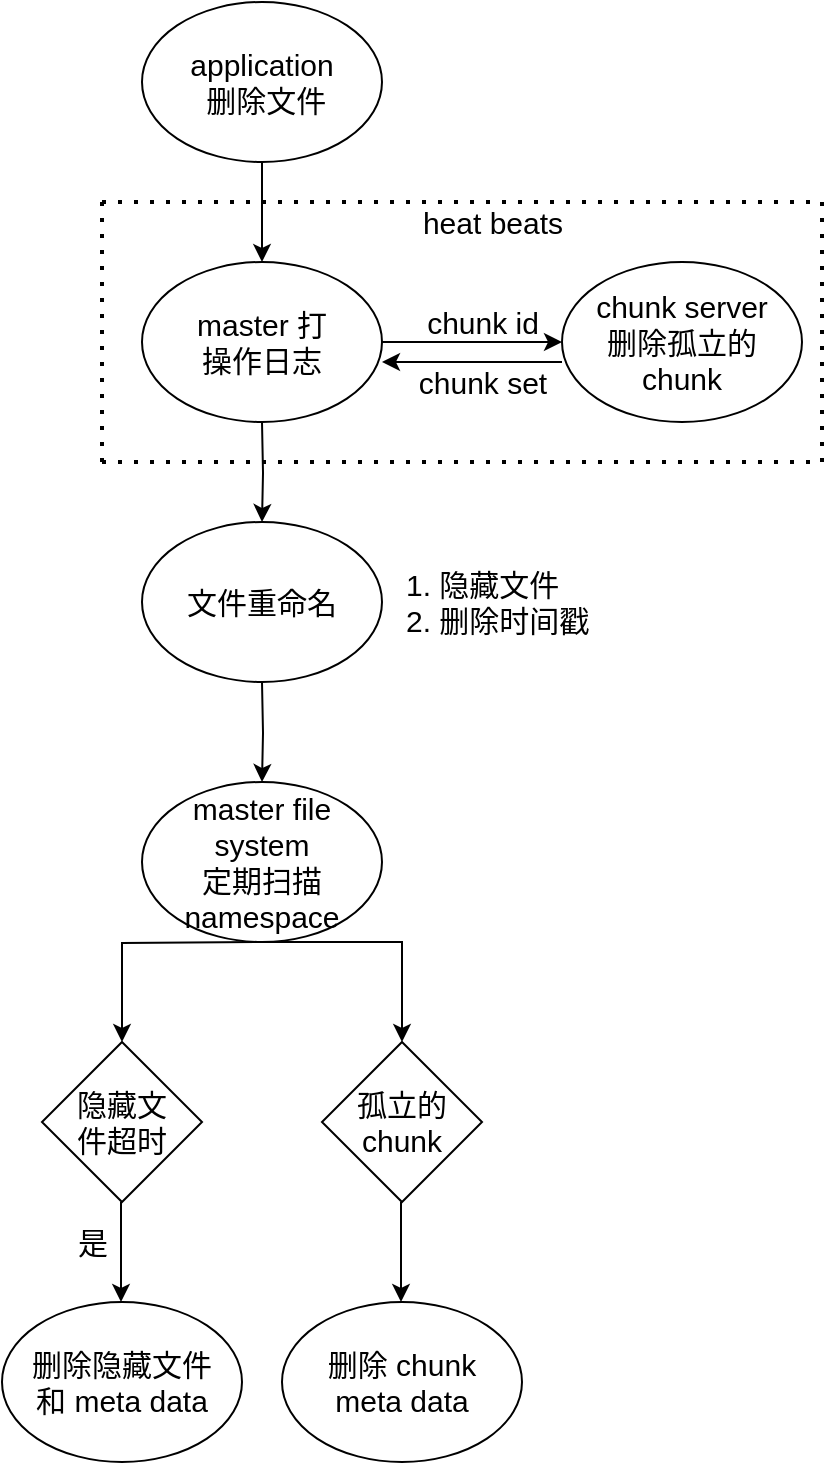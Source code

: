 <mxfile version="13.6.9" type="github">
  <diagram id="AAKAPAUA-LkE0o8C_zSf" name="Page-1">
    <mxGraphModel dx="813" dy="426" grid="1" gridSize="10" guides="1" tooltips="1" connect="1" arrows="1" fold="1" page="1" pageScale="1" pageWidth="827" pageHeight="1169" math="0" shadow="0">
      <root>
        <mxCell id="0" />
        <mxCell id="1" parent="0" />
        <mxCell id="dv_IoOrrz4k9TK9aDi6h-3" value="" style="edgeStyle=orthogonalEdgeStyle;rounded=0;orthogonalLoop=1;jettySize=auto;html=1;" edge="1" parent="1" source="dv_IoOrrz4k9TK9aDi6h-1" target="dv_IoOrrz4k9TK9aDi6h-2">
          <mxGeometry relative="1" as="geometry" />
        </mxCell>
        <mxCell id="dv_IoOrrz4k9TK9aDi6h-1" value="&lt;font style=&quot;font-size: 15px&quot;&gt;application&lt;br&gt;&amp;nbsp;删除文件&lt;/font&gt;" style="ellipse;whiteSpace=wrap;html=1;" vertex="1" parent="1">
          <mxGeometry x="220" y="50" width="120" height="80" as="geometry" />
        </mxCell>
        <mxCell id="dv_IoOrrz4k9TK9aDi6h-20" value="" style="edgeStyle=orthogonalEdgeStyle;rounded=0;orthogonalLoop=1;jettySize=auto;html=1;" edge="1" parent="1" source="dv_IoOrrz4k9TK9aDi6h-2" target="dv_IoOrrz4k9TK9aDi6h-19">
          <mxGeometry relative="1" as="geometry" />
        </mxCell>
        <mxCell id="dv_IoOrrz4k9TK9aDi6h-2" value="&lt;font style=&quot;font-size: 15px&quot;&gt;master 打&lt;br&gt;操作日志&lt;/font&gt;" style="ellipse;whiteSpace=wrap;html=1;" vertex="1" parent="1">
          <mxGeometry x="220" y="180" width="120" height="80" as="geometry" />
        </mxCell>
        <mxCell id="dv_IoOrrz4k9TK9aDi6h-4" value="" style="edgeStyle=orthogonalEdgeStyle;rounded=0;orthogonalLoop=1;jettySize=auto;html=1;" edge="1" parent="1" target="dv_IoOrrz4k9TK9aDi6h-5">
          <mxGeometry relative="1" as="geometry">
            <mxPoint x="280" y="260" as="sourcePoint" />
          </mxGeometry>
        </mxCell>
        <mxCell id="dv_IoOrrz4k9TK9aDi6h-5" value="&lt;font style=&quot;font-size: 15px&quot;&gt;文件重命名&lt;/font&gt;" style="ellipse;whiteSpace=wrap;html=1;" vertex="1" parent="1">
          <mxGeometry x="220" y="310" width="120" height="80" as="geometry" />
        </mxCell>
        <mxCell id="dv_IoOrrz4k9TK9aDi6h-6" value="&lt;font style=&quot;font-size: 15px&quot;&gt;1. 隐藏文件&lt;br&gt;2. 删除时间戳&lt;/font&gt;" style="text;html=1;align=left;verticalAlign=middle;resizable=0;points=[];autosize=1;" vertex="1" parent="1">
          <mxGeometry x="350" y="330" width="110" height="40" as="geometry" />
        </mxCell>
        <mxCell id="dv_IoOrrz4k9TK9aDi6h-7" value="" style="edgeStyle=orthogonalEdgeStyle;rounded=0;orthogonalLoop=1;jettySize=auto;html=1;" edge="1" parent="1" target="dv_IoOrrz4k9TK9aDi6h-8">
          <mxGeometry relative="1" as="geometry">
            <mxPoint x="280" y="390" as="sourcePoint" />
          </mxGeometry>
        </mxCell>
        <mxCell id="dv_IoOrrz4k9TK9aDi6h-8" value="&lt;span style=&quot;font-size: 15px&quot;&gt;master file system&lt;br&gt;定期扫描 namespace&lt;/span&gt;" style="ellipse;whiteSpace=wrap;html=1;" vertex="1" parent="1">
          <mxGeometry x="220" y="440" width="120" height="80" as="geometry" />
        </mxCell>
        <mxCell id="dv_IoOrrz4k9TK9aDi6h-9" value="&lt;font style=&quot;font-size: 15px&quot;&gt;隐藏文&lt;br&gt;件超时&lt;br&gt;&lt;/font&gt;" style="rhombus;whiteSpace=wrap;html=1;" vertex="1" parent="1">
          <mxGeometry x="170" y="570" width="80" height="80" as="geometry" />
        </mxCell>
        <mxCell id="dv_IoOrrz4k9TK9aDi6h-11" value="" style="edgeStyle=orthogonalEdgeStyle;rounded=0;orthogonalLoop=1;jettySize=auto;html=1;entryX=0.5;entryY=0;entryDx=0;entryDy=0;" edge="1" parent="1" target="dv_IoOrrz4k9TK9aDi6h-9">
          <mxGeometry relative="1" as="geometry">
            <mxPoint x="279.5" y="520" as="sourcePoint" />
            <mxPoint x="279.5" y="570" as="targetPoint" />
          </mxGeometry>
        </mxCell>
        <mxCell id="dv_IoOrrz4k9TK9aDi6h-12" value="" style="edgeStyle=orthogonalEdgeStyle;rounded=0;orthogonalLoop=1;jettySize=auto;html=1;" edge="1" parent="1">
          <mxGeometry relative="1" as="geometry">
            <mxPoint x="209.5" y="650" as="sourcePoint" />
            <mxPoint x="209.5" y="700" as="targetPoint" />
          </mxGeometry>
        </mxCell>
        <mxCell id="dv_IoOrrz4k9TK9aDi6h-13" value="&lt;font style=&quot;font-size: 15px&quot;&gt;是&lt;/font&gt;" style="text;html=1;align=center;verticalAlign=middle;resizable=0;points=[];autosize=1;" vertex="1" parent="1">
          <mxGeometry x="180" y="660" width="30" height="20" as="geometry" />
        </mxCell>
        <mxCell id="dv_IoOrrz4k9TK9aDi6h-14" value="&lt;span style=&quot;font-size: 15px&quot;&gt;删除隐藏文件&lt;br&gt;和 meta data&lt;/span&gt;" style="ellipse;whiteSpace=wrap;html=1;" vertex="1" parent="1">
          <mxGeometry x="150" y="700" width="120" height="80" as="geometry" />
        </mxCell>
        <mxCell id="dv_IoOrrz4k9TK9aDi6h-15" value="&lt;span style=&quot;font-size: 15px&quot;&gt;孤立的chunk&lt;/span&gt;" style="rhombus;whiteSpace=wrap;html=1;" vertex="1" parent="1">
          <mxGeometry x="310" y="570" width="80" height="80" as="geometry" />
        </mxCell>
        <mxCell id="dv_IoOrrz4k9TK9aDi6h-16" value="" style="edgeStyle=orthogonalEdgeStyle;rounded=0;orthogonalLoop=1;jettySize=auto;html=1;entryX=0.5;entryY=0;entryDx=0;entryDy=0;exitX=0.5;exitY=1;exitDx=0;exitDy=0;" edge="1" parent="1" target="dv_IoOrrz4k9TK9aDi6h-15">
          <mxGeometry relative="1" as="geometry">
            <mxPoint x="270" y="520" as="sourcePoint" />
            <mxPoint x="340" y="570" as="targetPoint" />
            <Array as="points">
              <mxPoint x="350" y="520" />
            </Array>
          </mxGeometry>
        </mxCell>
        <mxCell id="dv_IoOrrz4k9TK9aDi6h-17" value="" style="edgeStyle=orthogonalEdgeStyle;rounded=0;orthogonalLoop=1;jettySize=auto;html=1;" edge="1" parent="1">
          <mxGeometry relative="1" as="geometry">
            <mxPoint x="349.5" y="650" as="sourcePoint" />
            <mxPoint x="349.5" y="700" as="targetPoint" />
          </mxGeometry>
        </mxCell>
        <mxCell id="dv_IoOrrz4k9TK9aDi6h-18" value="&lt;span style=&quot;font-size: 15px&quot;&gt;删除 chunk &lt;br&gt;meta data&lt;/span&gt;" style="ellipse;whiteSpace=wrap;html=1;" vertex="1" parent="1">
          <mxGeometry x="290" y="700" width="120" height="80" as="geometry" />
        </mxCell>
        <mxCell id="dv_IoOrrz4k9TK9aDi6h-19" value="&lt;span style=&quot;font-size: 15px&quot;&gt;chunk server&lt;br&gt;删除孤立的 chunk&lt;br&gt;&lt;/span&gt;" style="ellipse;whiteSpace=wrap;html=1;" vertex="1" parent="1">
          <mxGeometry x="430" y="180" width="120" height="80" as="geometry" />
        </mxCell>
        <mxCell id="dv_IoOrrz4k9TK9aDi6h-21" value="" style="edgeStyle=orthogonalEdgeStyle;rounded=0;orthogonalLoop=1;jettySize=auto;html=1;" edge="1" parent="1">
          <mxGeometry relative="1" as="geometry">
            <mxPoint x="430" y="230" as="sourcePoint" />
            <mxPoint x="340" y="230" as="targetPoint" />
          </mxGeometry>
        </mxCell>
        <mxCell id="dv_IoOrrz4k9TK9aDi6h-22" value="&lt;font style=&quot;font-size: 15px&quot;&gt;heat beats&lt;/font&gt;" style="text;html=1;align=center;verticalAlign=middle;resizable=0;points=[];autosize=1;" vertex="1" parent="1">
          <mxGeometry x="350" y="150" width="90" height="20" as="geometry" />
        </mxCell>
        <mxCell id="dv_IoOrrz4k9TK9aDi6h-23" value="&lt;font style=&quot;font-size: 15px&quot;&gt;chunk set&lt;/font&gt;" style="text;html=1;align=center;verticalAlign=middle;resizable=0;points=[];autosize=1;" vertex="1" parent="1">
          <mxGeometry x="350" y="230" width="80" height="20" as="geometry" />
        </mxCell>
        <mxCell id="dv_IoOrrz4k9TK9aDi6h-24" value="&lt;font style=&quot;font-size: 15px&quot;&gt;chunk id&lt;/font&gt;" style="text;html=1;align=center;verticalAlign=middle;resizable=0;points=[];autosize=1;" vertex="1" parent="1">
          <mxGeometry x="355" y="200" width="70" height="20" as="geometry" />
        </mxCell>
        <mxCell id="dv_IoOrrz4k9TK9aDi6h-25" value="" style="endArrow=none;dashed=1;html=1;dashPattern=1 3;strokeWidth=2;" edge="1" parent="1">
          <mxGeometry width="50" height="50" relative="1" as="geometry">
            <mxPoint x="200" y="150" as="sourcePoint" />
            <mxPoint x="560" y="150" as="targetPoint" />
          </mxGeometry>
        </mxCell>
        <mxCell id="dv_IoOrrz4k9TK9aDi6h-26" value="" style="endArrow=none;dashed=1;html=1;dashPattern=1 3;strokeWidth=2;" edge="1" parent="1">
          <mxGeometry width="50" height="50" relative="1" as="geometry">
            <mxPoint x="200" y="280" as="sourcePoint" />
            <mxPoint x="560" y="280" as="targetPoint" />
          </mxGeometry>
        </mxCell>
        <mxCell id="dv_IoOrrz4k9TK9aDi6h-27" value="" style="endArrow=none;dashed=1;html=1;dashPattern=1 3;strokeWidth=2;" edge="1" parent="1">
          <mxGeometry width="50" height="50" relative="1" as="geometry">
            <mxPoint x="200" y="280" as="sourcePoint" />
            <mxPoint x="200" y="150" as="targetPoint" />
          </mxGeometry>
        </mxCell>
        <mxCell id="dv_IoOrrz4k9TK9aDi6h-28" value="" style="endArrow=none;dashed=1;html=1;dashPattern=1 3;strokeWidth=2;" edge="1" parent="1">
          <mxGeometry width="50" height="50" relative="1" as="geometry">
            <mxPoint x="560" y="280" as="sourcePoint" />
            <mxPoint x="560" y="150" as="targetPoint" />
          </mxGeometry>
        </mxCell>
      </root>
    </mxGraphModel>
  </diagram>
</mxfile>
